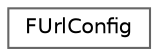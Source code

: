 digraph "Graphical Class Hierarchy"
{
 // INTERACTIVE_SVG=YES
 // LATEX_PDF_SIZE
  bgcolor="transparent";
  edge [fontname=Helvetica,fontsize=10,labelfontname=Helvetica,labelfontsize=10];
  node [fontname=Helvetica,fontsize=10,shape=box,height=0.2,width=0.4];
  rankdir="LR";
  Node0 [id="Node000000",label="FUrlConfig",height=0.2,width=0.4,color="grey40", fillcolor="white", style="filled",URL="$d8/da3/structFUrlConfig.html",tooltip="Helper for obtaining the default Url configuration."];
}
